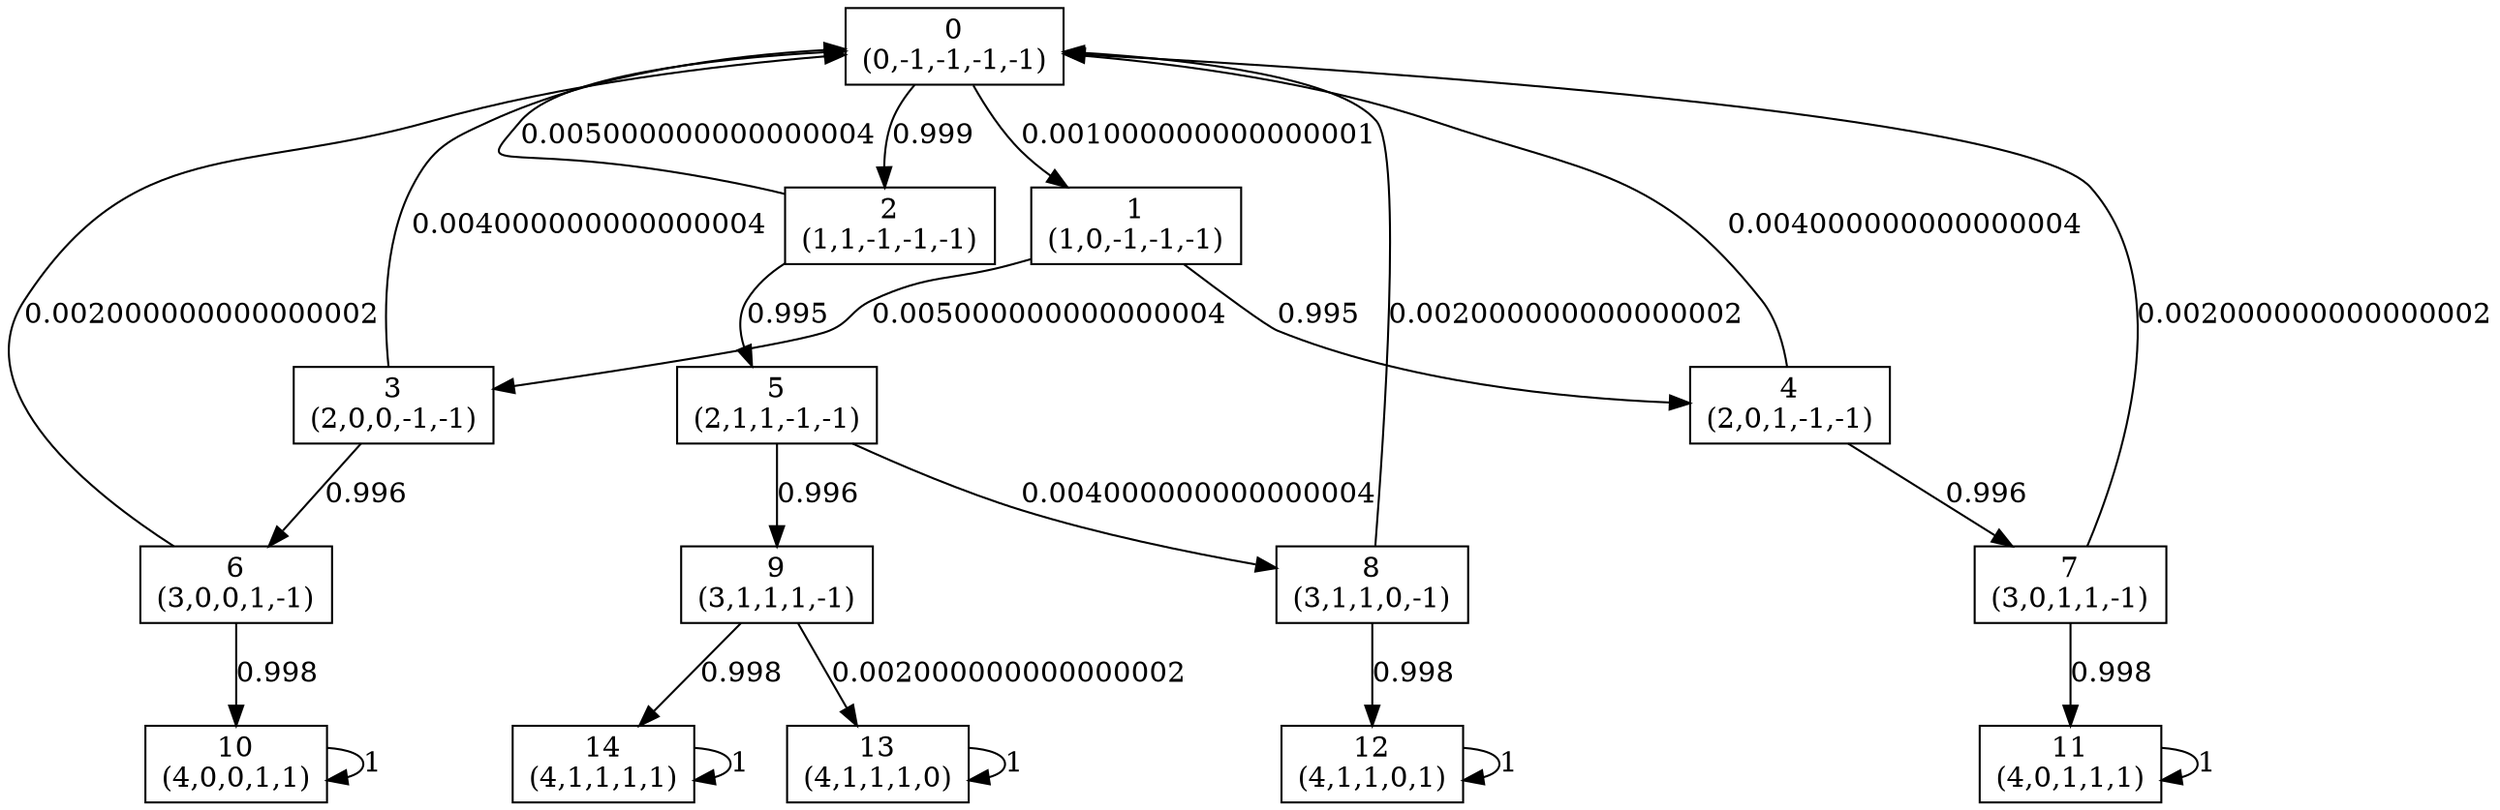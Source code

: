 digraph P {
node [shape=box];
0 -> 1 [ label="0.001000000000000001" ];
0 -> 2 [ label="0.999" ];
1 -> 3 [ label="0.005000000000000004" ];
1 -> 4 [ label="0.995" ];
2 -> 0 [ label="0.005000000000000004" ];
2 -> 5 [ label="0.995" ];
3 -> 0 [ label="0.004000000000000004" ];
3 -> 6 [ label="0.996" ];
4 -> 0 [ label="0.004000000000000004" ];
4 -> 7 [ label="0.996" ];
5 -> 8 [ label="0.004000000000000004" ];
5 -> 9 [ label="0.996" ];
6 -> 0 [ label="0.002000000000000002" ];
6 -> 10 [ label="0.998" ];
7 -> 0 [ label="0.002000000000000002" ];
7 -> 11 [ label="0.998" ];
8 -> 0 [ label="0.002000000000000002" ];
8 -> 12 [ label="0.998" ];
9 -> 13 [ label="0.002000000000000002" ];
9 -> 14 [ label="0.998" ];
10 -> 10 [ label="1" ];
11 -> 11 [ label="1" ];
12 -> 12 [ label="1" ];
13 -> 13 [ label="1" ];
14 -> 14 [ label="1" ];
0 [label="0\n(0,-1,-1,-1,-1)"];
1 [label="1\n(1,0,-1,-1,-1)"];
2 [label="2\n(1,1,-1,-1,-1)"];
3 [label="3\n(2,0,0,-1,-1)"];
4 [label="4\n(2,0,1,-1,-1)"];
5 [label="5\n(2,1,1,-1,-1)"];
6 [label="6\n(3,0,0,1,-1)"];
7 [label="7\n(3,0,1,1,-1)"];
8 [label="8\n(3,1,1,0,-1)"];
9 [label="9\n(3,1,1,1,-1)"];
10 [label="10\n(4,0,0,1,1)"];
11 [label="11\n(4,0,1,1,1)"];
12 [label="12\n(4,1,1,0,1)"];
13 [label="13\n(4,1,1,1,0)"];
14 [label="14\n(4,1,1,1,1)"];
}
